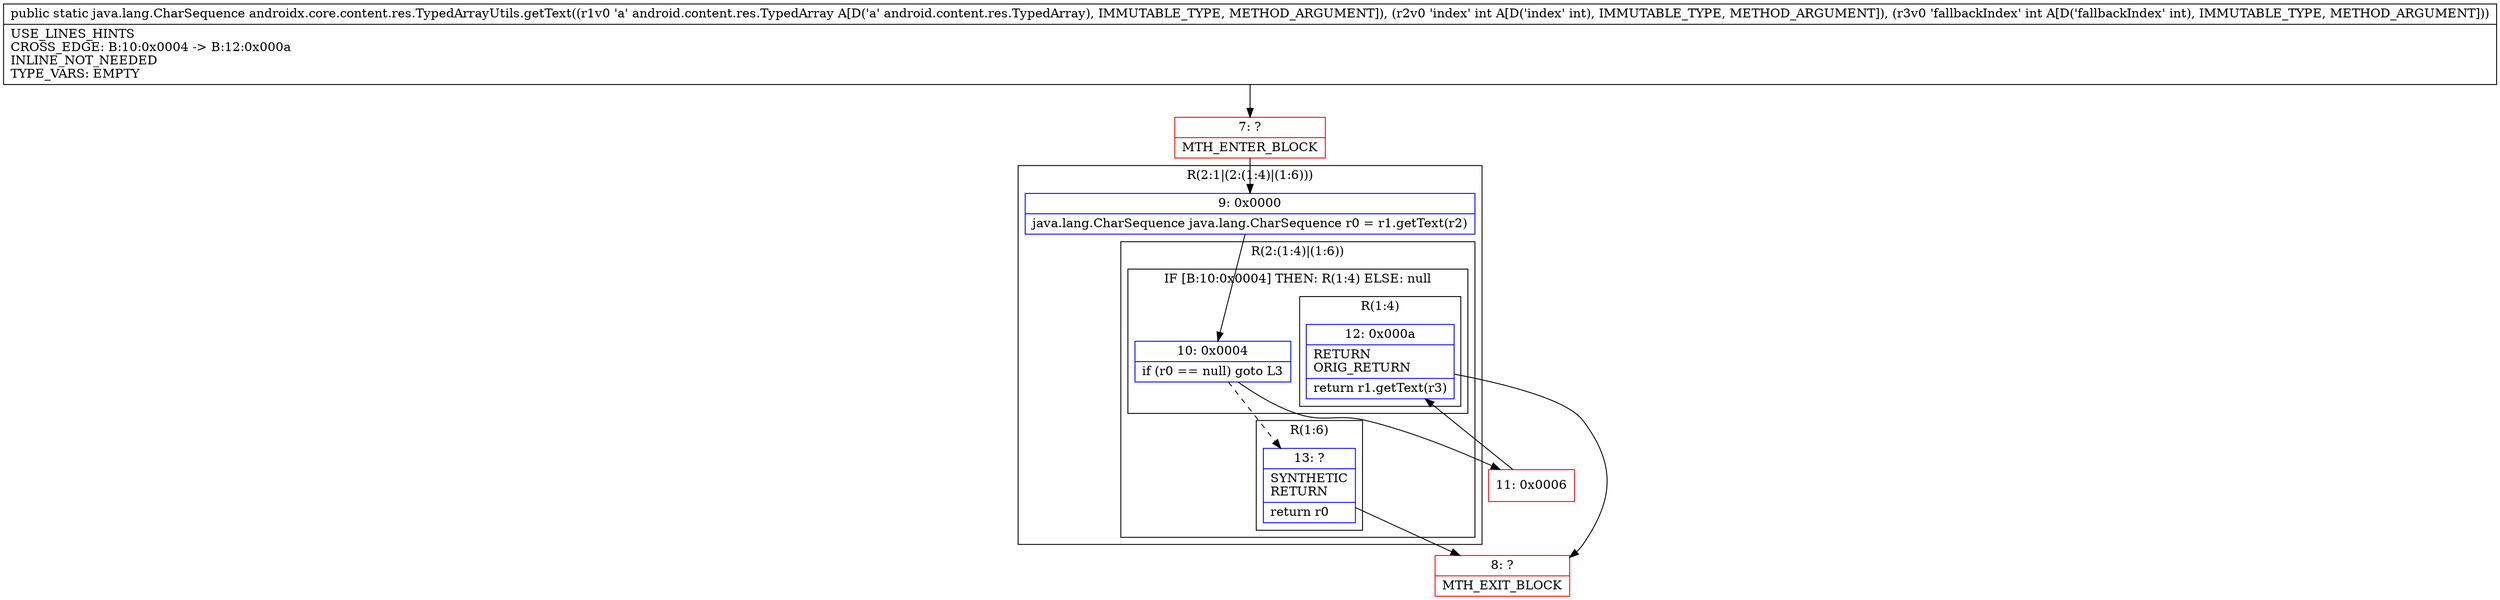 digraph "CFG forandroidx.core.content.res.TypedArrayUtils.getText(Landroid\/content\/res\/TypedArray;II)Ljava\/lang\/CharSequence;" {
subgraph cluster_Region_1830410333 {
label = "R(2:1|(2:(1:4)|(1:6)))";
node [shape=record,color=blue];
Node_9 [shape=record,label="{9\:\ 0x0000|java.lang.CharSequence java.lang.CharSequence r0 = r1.getText(r2)\l}"];
subgraph cluster_Region_1266378110 {
label = "R(2:(1:4)|(1:6))";
node [shape=record,color=blue];
subgraph cluster_IfRegion_1244940166 {
label = "IF [B:10:0x0004] THEN: R(1:4) ELSE: null";
node [shape=record,color=blue];
Node_10 [shape=record,label="{10\:\ 0x0004|if (r0 == null) goto L3\l}"];
subgraph cluster_Region_2046864229 {
label = "R(1:4)";
node [shape=record,color=blue];
Node_12 [shape=record,label="{12\:\ 0x000a|RETURN\lORIG_RETURN\l|return r1.getText(r3)\l}"];
}
}
subgraph cluster_Region_1738654600 {
label = "R(1:6)";
node [shape=record,color=blue];
Node_13 [shape=record,label="{13\:\ ?|SYNTHETIC\lRETURN\l|return r0\l}"];
}
}
}
Node_7 [shape=record,color=red,label="{7\:\ ?|MTH_ENTER_BLOCK\l}"];
Node_11 [shape=record,color=red,label="{11\:\ 0x0006}"];
Node_8 [shape=record,color=red,label="{8\:\ ?|MTH_EXIT_BLOCK\l}"];
MethodNode[shape=record,label="{public static java.lang.CharSequence androidx.core.content.res.TypedArrayUtils.getText((r1v0 'a' android.content.res.TypedArray A[D('a' android.content.res.TypedArray), IMMUTABLE_TYPE, METHOD_ARGUMENT]), (r2v0 'index' int A[D('index' int), IMMUTABLE_TYPE, METHOD_ARGUMENT]), (r3v0 'fallbackIndex' int A[D('fallbackIndex' int), IMMUTABLE_TYPE, METHOD_ARGUMENT]))  | USE_LINES_HINTS\lCROSS_EDGE: B:10:0x0004 \-\> B:12:0x000a\lINLINE_NOT_NEEDED\lTYPE_VARS: EMPTY\l}"];
MethodNode -> Node_7;Node_9 -> Node_10;
Node_10 -> Node_11;
Node_10 -> Node_13[style=dashed];
Node_12 -> Node_8;
Node_13 -> Node_8;
Node_7 -> Node_9;
Node_11 -> Node_12;
}

